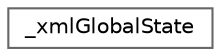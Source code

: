 digraph "Graphical Class Hierarchy"
{
 // LATEX_PDF_SIZE
  bgcolor="transparent";
  edge [fontname=Helvetica,fontsize=10,labelfontname=Helvetica,labelfontsize=10];
  node [fontname=Helvetica,fontsize=10,shape=box,height=0.2,width=0.4];
  rankdir="LR";
  Node0 [label="_xmlGlobalState",height=0.2,width=0.4,color="grey40", fillcolor="white", style="filled",URL="$struct__xml_global_state.html",tooltip=" "];
}
